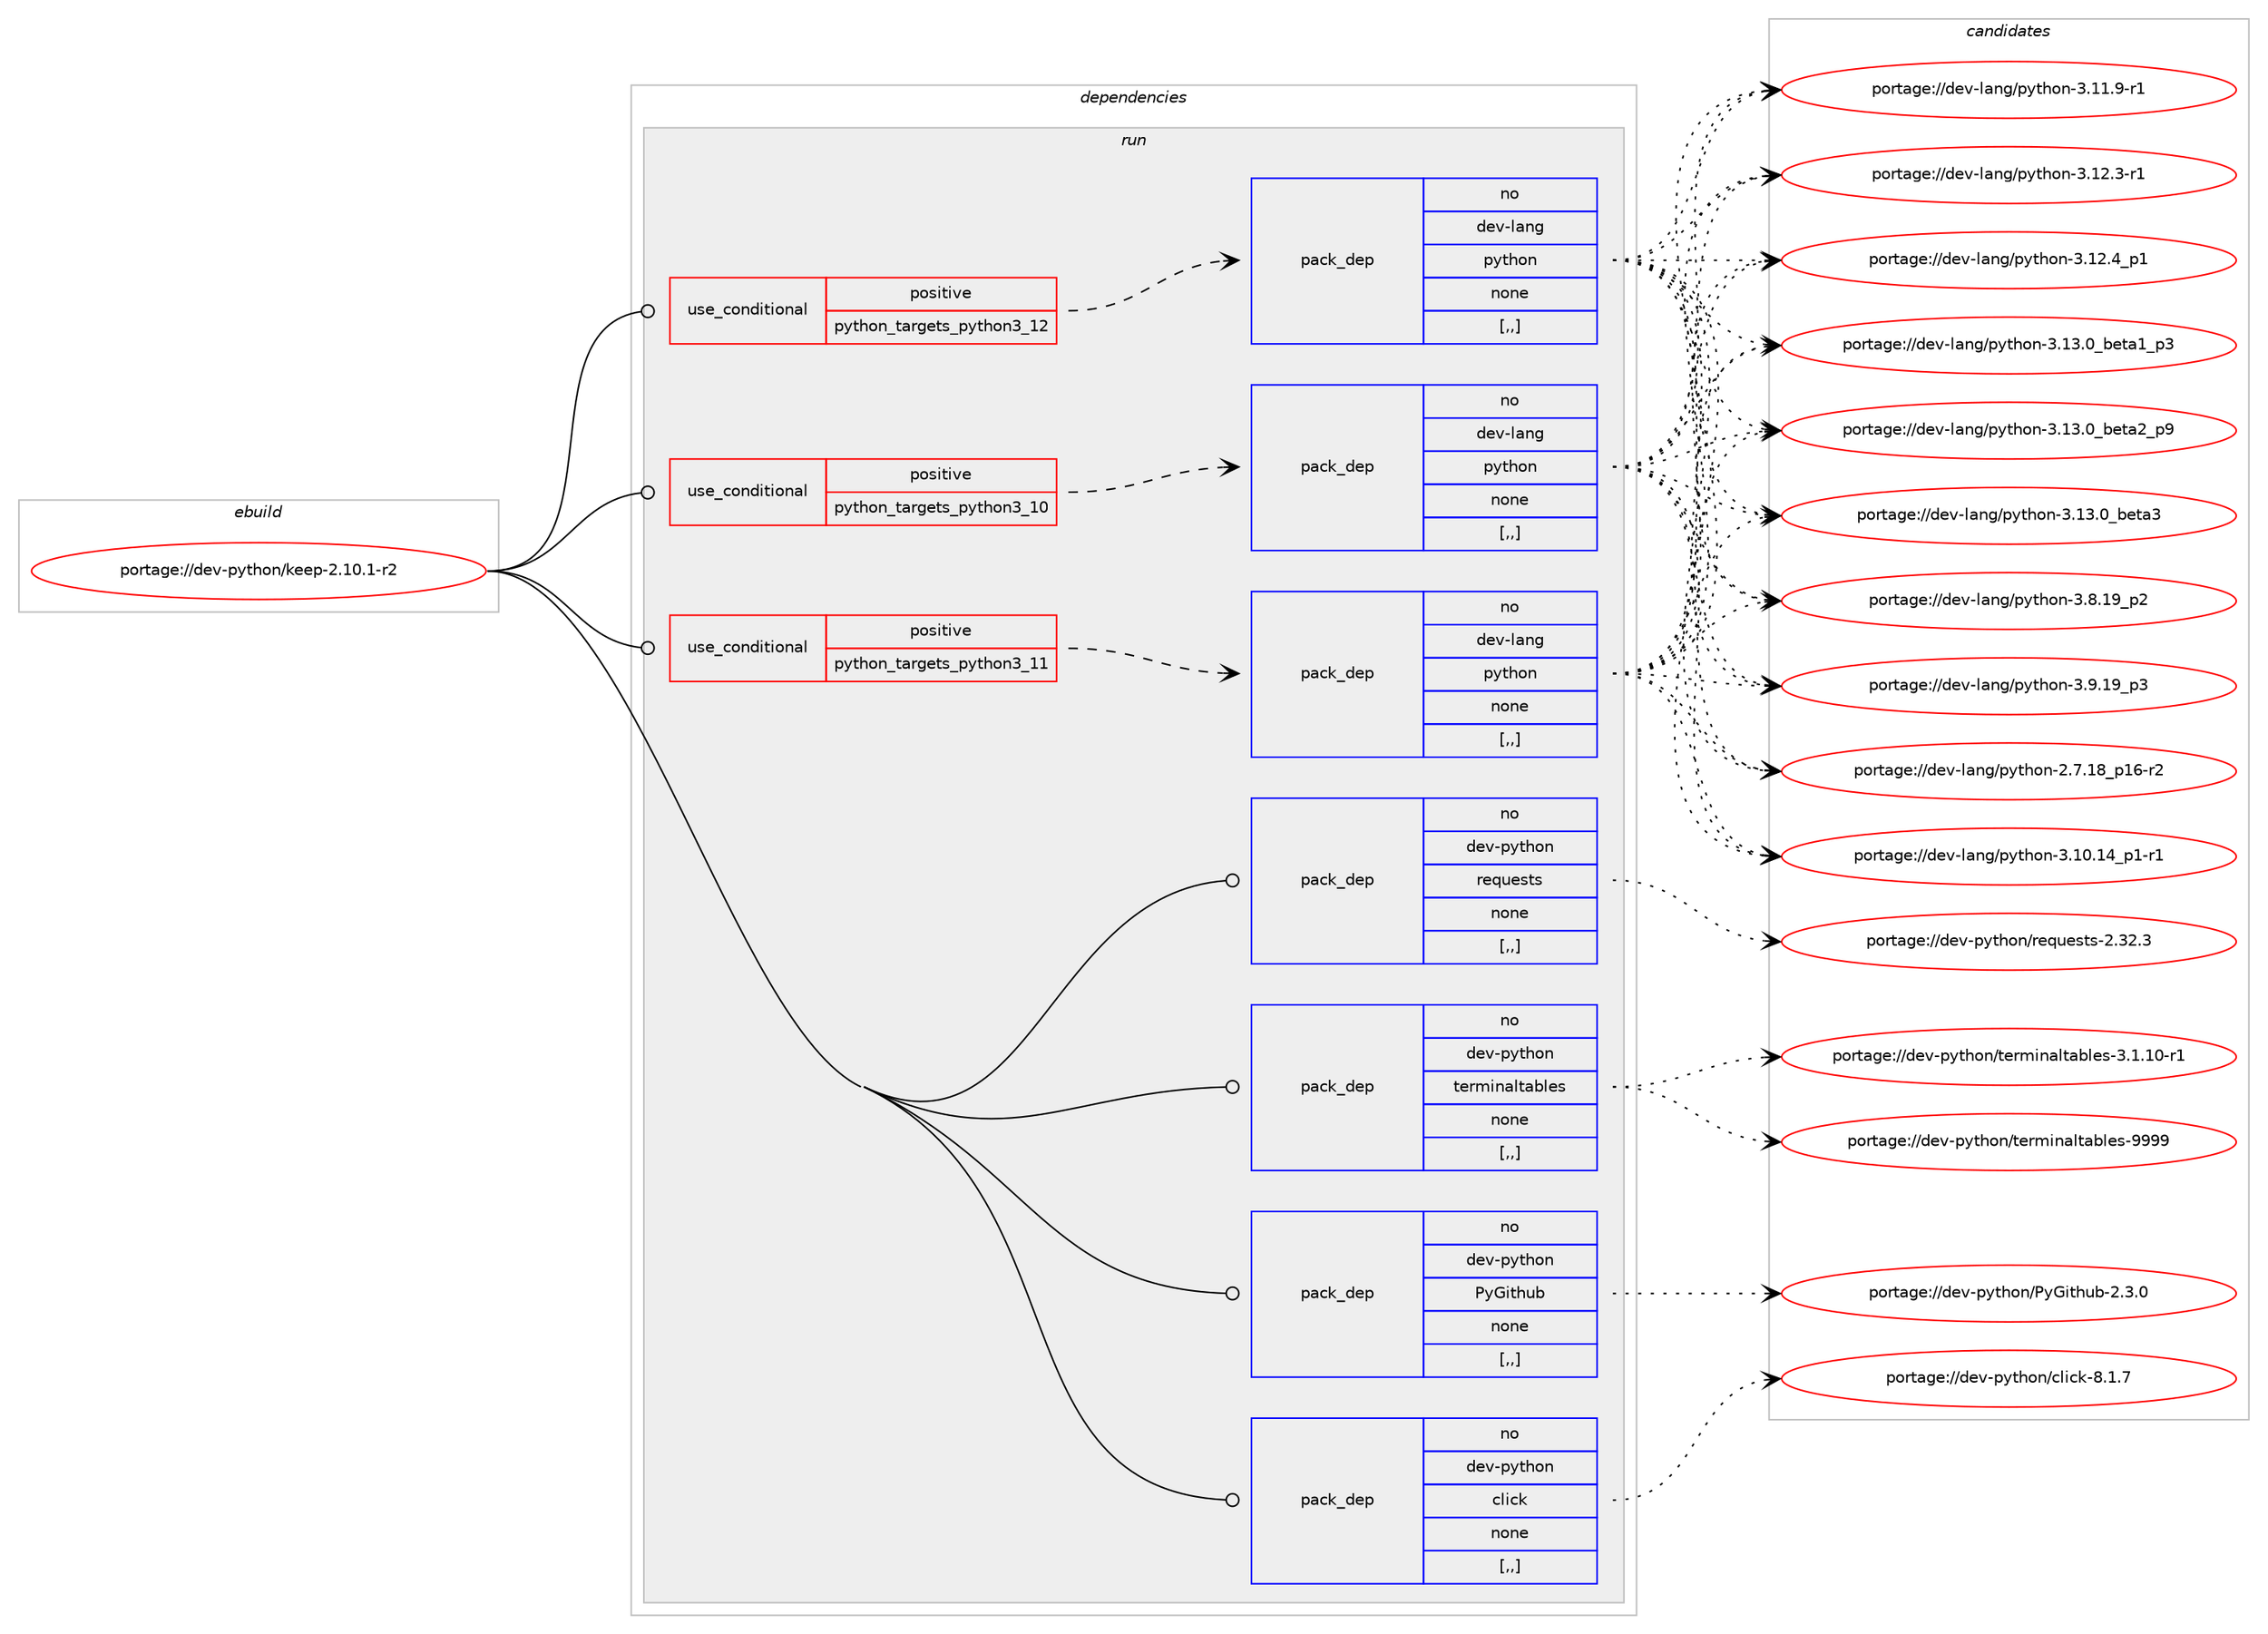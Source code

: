 digraph prolog {

# *************
# Graph options
# *************

newrank=true;
concentrate=true;
compound=true;
graph [rankdir=LR,fontname=Helvetica,fontsize=10,ranksep=1.5];#, ranksep=2.5, nodesep=0.2];
edge  [arrowhead=vee];
node  [fontname=Helvetica,fontsize=10];

# **********
# The ebuild
# **********

subgraph cluster_leftcol {
color=gray;
rank=same;
label=<<i>ebuild</i>>;
id [label="portage://dev-python/keep-2.10.1-r2", color=red, width=4, href="../dev-python/keep-2.10.1-r2.svg"];
}

# ****************
# The dependencies
# ****************

subgraph cluster_midcol {
color=gray;
label=<<i>dependencies</i>>;
subgraph cluster_compile {
fillcolor="#eeeeee";
style=filled;
label=<<i>compile</i>>;
}
subgraph cluster_compileandrun {
fillcolor="#eeeeee";
style=filled;
label=<<i>compile and run</i>>;
}
subgraph cluster_run {
fillcolor="#eeeeee";
style=filled;
label=<<i>run</i>>;
subgraph cond33212 {
dependency146315 [label=<<TABLE BORDER="0" CELLBORDER="1" CELLSPACING="0" CELLPADDING="4"><TR><TD ROWSPAN="3" CELLPADDING="10">use_conditional</TD></TR><TR><TD>positive</TD></TR><TR><TD>python_targets_python3_10</TD></TR></TABLE>>, shape=none, color=red];
subgraph pack111888 {
dependency146316 [label=<<TABLE BORDER="0" CELLBORDER="1" CELLSPACING="0" CELLPADDING="4" WIDTH="220"><TR><TD ROWSPAN="6" CELLPADDING="30">pack_dep</TD></TR><TR><TD WIDTH="110">no</TD></TR><TR><TD>dev-lang</TD></TR><TR><TD>python</TD></TR><TR><TD>none</TD></TR><TR><TD>[,,]</TD></TR></TABLE>>, shape=none, color=blue];
}
dependency146315:e -> dependency146316:w [weight=20,style="dashed",arrowhead="vee"];
}
id:e -> dependency146315:w [weight=20,style="solid",arrowhead="odot"];
subgraph cond33213 {
dependency146317 [label=<<TABLE BORDER="0" CELLBORDER="1" CELLSPACING="0" CELLPADDING="4"><TR><TD ROWSPAN="3" CELLPADDING="10">use_conditional</TD></TR><TR><TD>positive</TD></TR><TR><TD>python_targets_python3_11</TD></TR></TABLE>>, shape=none, color=red];
subgraph pack111889 {
dependency146318 [label=<<TABLE BORDER="0" CELLBORDER="1" CELLSPACING="0" CELLPADDING="4" WIDTH="220"><TR><TD ROWSPAN="6" CELLPADDING="30">pack_dep</TD></TR><TR><TD WIDTH="110">no</TD></TR><TR><TD>dev-lang</TD></TR><TR><TD>python</TD></TR><TR><TD>none</TD></TR><TR><TD>[,,]</TD></TR></TABLE>>, shape=none, color=blue];
}
dependency146317:e -> dependency146318:w [weight=20,style="dashed",arrowhead="vee"];
}
id:e -> dependency146317:w [weight=20,style="solid",arrowhead="odot"];
subgraph cond33214 {
dependency146319 [label=<<TABLE BORDER="0" CELLBORDER="1" CELLSPACING="0" CELLPADDING="4"><TR><TD ROWSPAN="3" CELLPADDING="10">use_conditional</TD></TR><TR><TD>positive</TD></TR><TR><TD>python_targets_python3_12</TD></TR></TABLE>>, shape=none, color=red];
subgraph pack111890 {
dependency146320 [label=<<TABLE BORDER="0" CELLBORDER="1" CELLSPACING="0" CELLPADDING="4" WIDTH="220"><TR><TD ROWSPAN="6" CELLPADDING="30">pack_dep</TD></TR><TR><TD WIDTH="110">no</TD></TR><TR><TD>dev-lang</TD></TR><TR><TD>python</TD></TR><TR><TD>none</TD></TR><TR><TD>[,,]</TD></TR></TABLE>>, shape=none, color=blue];
}
dependency146319:e -> dependency146320:w [weight=20,style="dashed",arrowhead="vee"];
}
id:e -> dependency146319:w [weight=20,style="solid",arrowhead="odot"];
subgraph pack111891 {
dependency146321 [label=<<TABLE BORDER="0" CELLBORDER="1" CELLSPACING="0" CELLPADDING="4" WIDTH="220"><TR><TD ROWSPAN="6" CELLPADDING="30">pack_dep</TD></TR><TR><TD WIDTH="110">no</TD></TR><TR><TD>dev-python</TD></TR><TR><TD>PyGithub</TD></TR><TR><TD>none</TD></TR><TR><TD>[,,]</TD></TR></TABLE>>, shape=none, color=blue];
}
id:e -> dependency146321:w [weight=20,style="solid",arrowhead="odot"];
subgraph pack111892 {
dependency146322 [label=<<TABLE BORDER="0" CELLBORDER="1" CELLSPACING="0" CELLPADDING="4" WIDTH="220"><TR><TD ROWSPAN="6" CELLPADDING="30">pack_dep</TD></TR><TR><TD WIDTH="110">no</TD></TR><TR><TD>dev-python</TD></TR><TR><TD>click</TD></TR><TR><TD>none</TD></TR><TR><TD>[,,]</TD></TR></TABLE>>, shape=none, color=blue];
}
id:e -> dependency146322:w [weight=20,style="solid",arrowhead="odot"];
subgraph pack111893 {
dependency146323 [label=<<TABLE BORDER="0" CELLBORDER="1" CELLSPACING="0" CELLPADDING="4" WIDTH="220"><TR><TD ROWSPAN="6" CELLPADDING="30">pack_dep</TD></TR><TR><TD WIDTH="110">no</TD></TR><TR><TD>dev-python</TD></TR><TR><TD>requests</TD></TR><TR><TD>none</TD></TR><TR><TD>[,,]</TD></TR></TABLE>>, shape=none, color=blue];
}
id:e -> dependency146323:w [weight=20,style="solid",arrowhead="odot"];
subgraph pack111894 {
dependency146324 [label=<<TABLE BORDER="0" CELLBORDER="1" CELLSPACING="0" CELLPADDING="4" WIDTH="220"><TR><TD ROWSPAN="6" CELLPADDING="30">pack_dep</TD></TR><TR><TD WIDTH="110">no</TD></TR><TR><TD>dev-python</TD></TR><TR><TD>terminaltables</TD></TR><TR><TD>none</TD></TR><TR><TD>[,,]</TD></TR></TABLE>>, shape=none, color=blue];
}
id:e -> dependency146324:w [weight=20,style="solid",arrowhead="odot"];
}
}

# **************
# The candidates
# **************

subgraph cluster_choices {
rank=same;
color=gray;
label=<<i>candidates</i>>;

subgraph choice111888 {
color=black;
nodesep=1;
choice100101118451089711010347112121116104111110455046554649569511249544511450 [label="portage://dev-lang/python-2.7.18_p16-r2", color=red, width=4,href="../dev-lang/python-2.7.18_p16-r2.svg"];
choice100101118451089711010347112121116104111110455146494846495295112494511449 [label="portage://dev-lang/python-3.10.14_p1-r1", color=red, width=4,href="../dev-lang/python-3.10.14_p1-r1.svg"];
choice100101118451089711010347112121116104111110455146494946574511449 [label="portage://dev-lang/python-3.11.9-r1", color=red, width=4,href="../dev-lang/python-3.11.9-r1.svg"];
choice100101118451089711010347112121116104111110455146495046514511449 [label="portage://dev-lang/python-3.12.3-r1", color=red, width=4,href="../dev-lang/python-3.12.3-r1.svg"];
choice100101118451089711010347112121116104111110455146495046529511249 [label="portage://dev-lang/python-3.12.4_p1", color=red, width=4,href="../dev-lang/python-3.12.4_p1.svg"];
choice10010111845108971101034711212111610411111045514649514648959810111697499511251 [label="portage://dev-lang/python-3.13.0_beta1_p3", color=red, width=4,href="../dev-lang/python-3.13.0_beta1_p3.svg"];
choice10010111845108971101034711212111610411111045514649514648959810111697509511257 [label="portage://dev-lang/python-3.13.0_beta2_p9", color=red, width=4,href="../dev-lang/python-3.13.0_beta2_p9.svg"];
choice1001011184510897110103471121211161041111104551464951464895981011169751 [label="portage://dev-lang/python-3.13.0_beta3", color=red, width=4,href="../dev-lang/python-3.13.0_beta3.svg"];
choice100101118451089711010347112121116104111110455146564649579511250 [label="portage://dev-lang/python-3.8.19_p2", color=red, width=4,href="../dev-lang/python-3.8.19_p2.svg"];
choice100101118451089711010347112121116104111110455146574649579511251 [label="portage://dev-lang/python-3.9.19_p3", color=red, width=4,href="../dev-lang/python-3.9.19_p3.svg"];
dependency146316:e -> choice100101118451089711010347112121116104111110455046554649569511249544511450:w [style=dotted,weight="100"];
dependency146316:e -> choice100101118451089711010347112121116104111110455146494846495295112494511449:w [style=dotted,weight="100"];
dependency146316:e -> choice100101118451089711010347112121116104111110455146494946574511449:w [style=dotted,weight="100"];
dependency146316:e -> choice100101118451089711010347112121116104111110455146495046514511449:w [style=dotted,weight="100"];
dependency146316:e -> choice100101118451089711010347112121116104111110455146495046529511249:w [style=dotted,weight="100"];
dependency146316:e -> choice10010111845108971101034711212111610411111045514649514648959810111697499511251:w [style=dotted,weight="100"];
dependency146316:e -> choice10010111845108971101034711212111610411111045514649514648959810111697509511257:w [style=dotted,weight="100"];
dependency146316:e -> choice1001011184510897110103471121211161041111104551464951464895981011169751:w [style=dotted,weight="100"];
dependency146316:e -> choice100101118451089711010347112121116104111110455146564649579511250:w [style=dotted,weight="100"];
dependency146316:e -> choice100101118451089711010347112121116104111110455146574649579511251:w [style=dotted,weight="100"];
}
subgraph choice111889 {
color=black;
nodesep=1;
choice100101118451089711010347112121116104111110455046554649569511249544511450 [label="portage://dev-lang/python-2.7.18_p16-r2", color=red, width=4,href="../dev-lang/python-2.7.18_p16-r2.svg"];
choice100101118451089711010347112121116104111110455146494846495295112494511449 [label="portage://dev-lang/python-3.10.14_p1-r1", color=red, width=4,href="../dev-lang/python-3.10.14_p1-r1.svg"];
choice100101118451089711010347112121116104111110455146494946574511449 [label="portage://dev-lang/python-3.11.9-r1", color=red, width=4,href="../dev-lang/python-3.11.9-r1.svg"];
choice100101118451089711010347112121116104111110455146495046514511449 [label="portage://dev-lang/python-3.12.3-r1", color=red, width=4,href="../dev-lang/python-3.12.3-r1.svg"];
choice100101118451089711010347112121116104111110455146495046529511249 [label="portage://dev-lang/python-3.12.4_p1", color=red, width=4,href="../dev-lang/python-3.12.4_p1.svg"];
choice10010111845108971101034711212111610411111045514649514648959810111697499511251 [label="portage://dev-lang/python-3.13.0_beta1_p3", color=red, width=4,href="../dev-lang/python-3.13.0_beta1_p3.svg"];
choice10010111845108971101034711212111610411111045514649514648959810111697509511257 [label="portage://dev-lang/python-3.13.0_beta2_p9", color=red, width=4,href="../dev-lang/python-3.13.0_beta2_p9.svg"];
choice1001011184510897110103471121211161041111104551464951464895981011169751 [label="portage://dev-lang/python-3.13.0_beta3", color=red, width=4,href="../dev-lang/python-3.13.0_beta3.svg"];
choice100101118451089711010347112121116104111110455146564649579511250 [label="portage://dev-lang/python-3.8.19_p2", color=red, width=4,href="../dev-lang/python-3.8.19_p2.svg"];
choice100101118451089711010347112121116104111110455146574649579511251 [label="portage://dev-lang/python-3.9.19_p3", color=red, width=4,href="../dev-lang/python-3.9.19_p3.svg"];
dependency146318:e -> choice100101118451089711010347112121116104111110455046554649569511249544511450:w [style=dotted,weight="100"];
dependency146318:e -> choice100101118451089711010347112121116104111110455146494846495295112494511449:w [style=dotted,weight="100"];
dependency146318:e -> choice100101118451089711010347112121116104111110455146494946574511449:w [style=dotted,weight="100"];
dependency146318:e -> choice100101118451089711010347112121116104111110455146495046514511449:w [style=dotted,weight="100"];
dependency146318:e -> choice100101118451089711010347112121116104111110455146495046529511249:w [style=dotted,weight="100"];
dependency146318:e -> choice10010111845108971101034711212111610411111045514649514648959810111697499511251:w [style=dotted,weight="100"];
dependency146318:e -> choice10010111845108971101034711212111610411111045514649514648959810111697509511257:w [style=dotted,weight="100"];
dependency146318:e -> choice1001011184510897110103471121211161041111104551464951464895981011169751:w [style=dotted,weight="100"];
dependency146318:e -> choice100101118451089711010347112121116104111110455146564649579511250:w [style=dotted,weight="100"];
dependency146318:e -> choice100101118451089711010347112121116104111110455146574649579511251:w [style=dotted,weight="100"];
}
subgraph choice111890 {
color=black;
nodesep=1;
choice100101118451089711010347112121116104111110455046554649569511249544511450 [label="portage://dev-lang/python-2.7.18_p16-r2", color=red, width=4,href="../dev-lang/python-2.7.18_p16-r2.svg"];
choice100101118451089711010347112121116104111110455146494846495295112494511449 [label="portage://dev-lang/python-3.10.14_p1-r1", color=red, width=4,href="../dev-lang/python-3.10.14_p1-r1.svg"];
choice100101118451089711010347112121116104111110455146494946574511449 [label="portage://dev-lang/python-3.11.9-r1", color=red, width=4,href="../dev-lang/python-3.11.9-r1.svg"];
choice100101118451089711010347112121116104111110455146495046514511449 [label="portage://dev-lang/python-3.12.3-r1", color=red, width=4,href="../dev-lang/python-3.12.3-r1.svg"];
choice100101118451089711010347112121116104111110455146495046529511249 [label="portage://dev-lang/python-3.12.4_p1", color=red, width=4,href="../dev-lang/python-3.12.4_p1.svg"];
choice10010111845108971101034711212111610411111045514649514648959810111697499511251 [label="portage://dev-lang/python-3.13.0_beta1_p3", color=red, width=4,href="../dev-lang/python-3.13.0_beta1_p3.svg"];
choice10010111845108971101034711212111610411111045514649514648959810111697509511257 [label="portage://dev-lang/python-3.13.0_beta2_p9", color=red, width=4,href="../dev-lang/python-3.13.0_beta2_p9.svg"];
choice1001011184510897110103471121211161041111104551464951464895981011169751 [label="portage://dev-lang/python-3.13.0_beta3", color=red, width=4,href="../dev-lang/python-3.13.0_beta3.svg"];
choice100101118451089711010347112121116104111110455146564649579511250 [label="portage://dev-lang/python-3.8.19_p2", color=red, width=4,href="../dev-lang/python-3.8.19_p2.svg"];
choice100101118451089711010347112121116104111110455146574649579511251 [label="portage://dev-lang/python-3.9.19_p3", color=red, width=4,href="../dev-lang/python-3.9.19_p3.svg"];
dependency146320:e -> choice100101118451089711010347112121116104111110455046554649569511249544511450:w [style=dotted,weight="100"];
dependency146320:e -> choice100101118451089711010347112121116104111110455146494846495295112494511449:w [style=dotted,weight="100"];
dependency146320:e -> choice100101118451089711010347112121116104111110455146494946574511449:w [style=dotted,weight="100"];
dependency146320:e -> choice100101118451089711010347112121116104111110455146495046514511449:w [style=dotted,weight="100"];
dependency146320:e -> choice100101118451089711010347112121116104111110455146495046529511249:w [style=dotted,weight="100"];
dependency146320:e -> choice10010111845108971101034711212111610411111045514649514648959810111697499511251:w [style=dotted,weight="100"];
dependency146320:e -> choice10010111845108971101034711212111610411111045514649514648959810111697509511257:w [style=dotted,weight="100"];
dependency146320:e -> choice1001011184510897110103471121211161041111104551464951464895981011169751:w [style=dotted,weight="100"];
dependency146320:e -> choice100101118451089711010347112121116104111110455146564649579511250:w [style=dotted,weight="100"];
dependency146320:e -> choice100101118451089711010347112121116104111110455146574649579511251:w [style=dotted,weight="100"];
}
subgraph choice111891 {
color=black;
nodesep=1;
choice1001011184511212111610411111047801217110511610411798455046514648 [label="portage://dev-python/PyGithub-2.3.0", color=red, width=4,href="../dev-python/PyGithub-2.3.0.svg"];
dependency146321:e -> choice1001011184511212111610411111047801217110511610411798455046514648:w [style=dotted,weight="100"];
}
subgraph choice111892 {
color=black;
nodesep=1;
choice10010111845112121116104111110479910810599107455646494655 [label="portage://dev-python/click-8.1.7", color=red, width=4,href="../dev-python/click-8.1.7.svg"];
dependency146322:e -> choice10010111845112121116104111110479910810599107455646494655:w [style=dotted,weight="100"];
}
subgraph choice111893 {
color=black;
nodesep=1;
choice100101118451121211161041111104711410111311710111511611545504651504651 [label="portage://dev-python/requests-2.32.3", color=red, width=4,href="../dev-python/requests-2.32.3.svg"];
dependency146323:e -> choice100101118451121211161041111104711410111311710111511611545504651504651:w [style=dotted,weight="100"];
}
subgraph choice111894 {
color=black;
nodesep=1;
choice1001011184511212111610411111047116101114109105110971081169798108101115455146494649484511449 [label="portage://dev-python/terminaltables-3.1.10-r1", color=red, width=4,href="../dev-python/terminaltables-3.1.10-r1.svg"];
choice10010111845112121116104111110471161011141091051109710811697981081011154557575757 [label="portage://dev-python/terminaltables-9999", color=red, width=4,href="../dev-python/terminaltables-9999.svg"];
dependency146324:e -> choice1001011184511212111610411111047116101114109105110971081169798108101115455146494649484511449:w [style=dotted,weight="100"];
dependency146324:e -> choice10010111845112121116104111110471161011141091051109710811697981081011154557575757:w [style=dotted,weight="100"];
}
}

}
